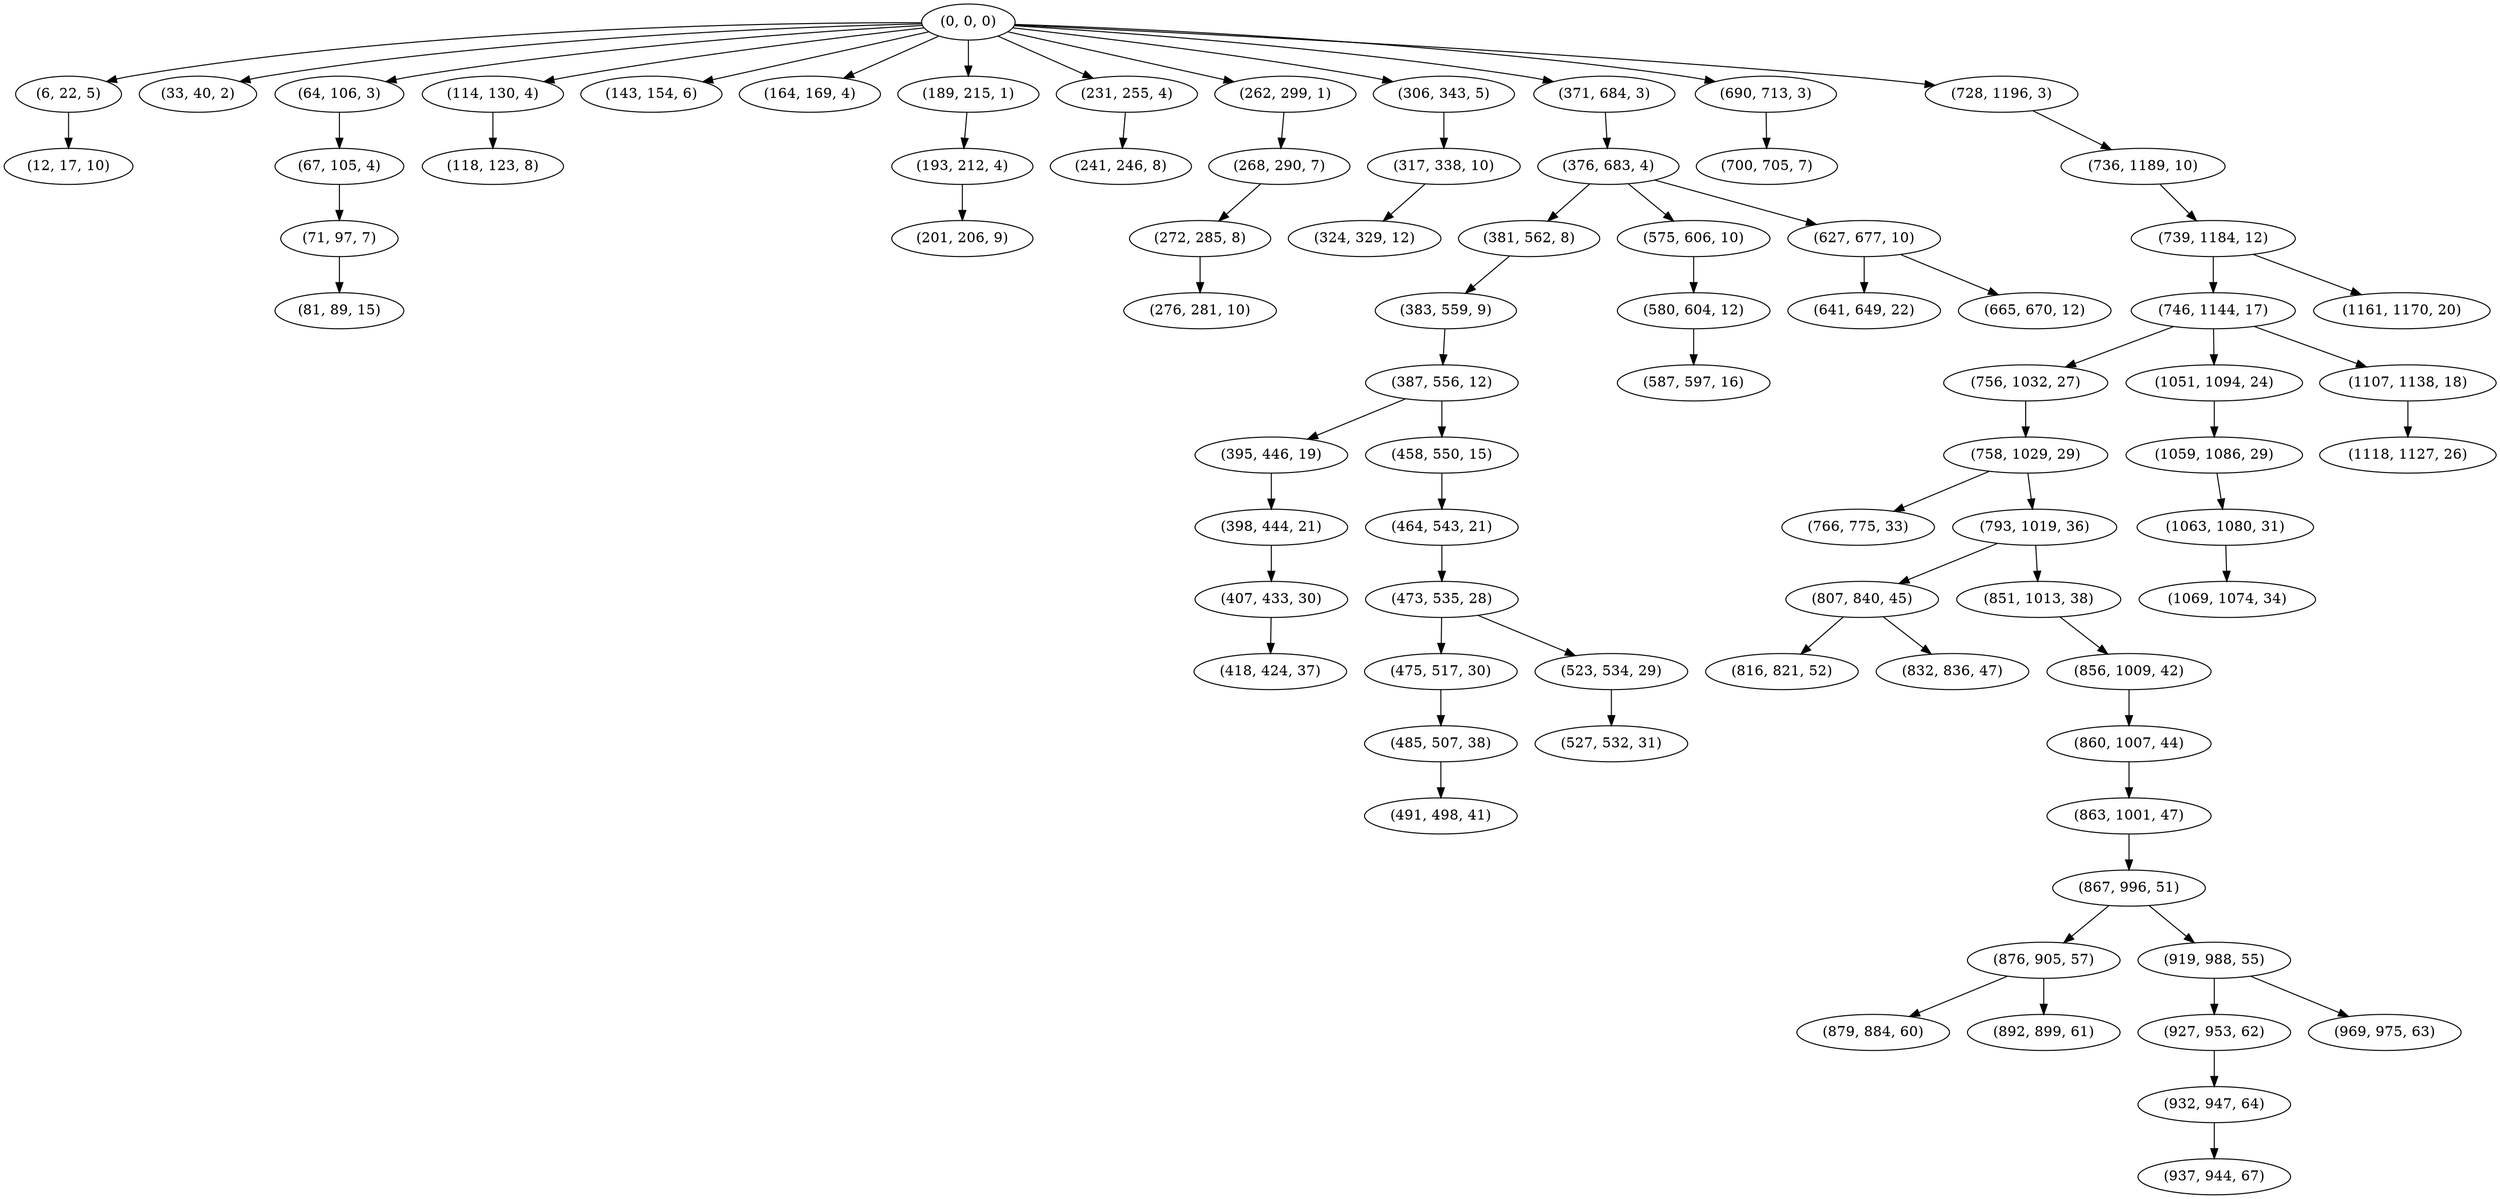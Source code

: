 digraph tree {
    "(0, 0, 0)";
    "(6, 22, 5)";
    "(12, 17, 10)";
    "(33, 40, 2)";
    "(64, 106, 3)";
    "(67, 105, 4)";
    "(71, 97, 7)";
    "(81, 89, 15)";
    "(114, 130, 4)";
    "(118, 123, 8)";
    "(143, 154, 6)";
    "(164, 169, 4)";
    "(189, 215, 1)";
    "(193, 212, 4)";
    "(201, 206, 9)";
    "(231, 255, 4)";
    "(241, 246, 8)";
    "(262, 299, 1)";
    "(268, 290, 7)";
    "(272, 285, 8)";
    "(276, 281, 10)";
    "(306, 343, 5)";
    "(317, 338, 10)";
    "(324, 329, 12)";
    "(371, 684, 3)";
    "(376, 683, 4)";
    "(381, 562, 8)";
    "(383, 559, 9)";
    "(387, 556, 12)";
    "(395, 446, 19)";
    "(398, 444, 21)";
    "(407, 433, 30)";
    "(418, 424, 37)";
    "(458, 550, 15)";
    "(464, 543, 21)";
    "(473, 535, 28)";
    "(475, 517, 30)";
    "(485, 507, 38)";
    "(491, 498, 41)";
    "(523, 534, 29)";
    "(527, 532, 31)";
    "(575, 606, 10)";
    "(580, 604, 12)";
    "(587, 597, 16)";
    "(627, 677, 10)";
    "(641, 649, 22)";
    "(665, 670, 12)";
    "(690, 713, 3)";
    "(700, 705, 7)";
    "(728, 1196, 3)";
    "(736, 1189, 10)";
    "(739, 1184, 12)";
    "(746, 1144, 17)";
    "(756, 1032, 27)";
    "(758, 1029, 29)";
    "(766, 775, 33)";
    "(793, 1019, 36)";
    "(807, 840, 45)";
    "(816, 821, 52)";
    "(832, 836, 47)";
    "(851, 1013, 38)";
    "(856, 1009, 42)";
    "(860, 1007, 44)";
    "(863, 1001, 47)";
    "(867, 996, 51)";
    "(876, 905, 57)";
    "(879, 884, 60)";
    "(892, 899, 61)";
    "(919, 988, 55)";
    "(927, 953, 62)";
    "(932, 947, 64)";
    "(937, 944, 67)";
    "(969, 975, 63)";
    "(1051, 1094, 24)";
    "(1059, 1086, 29)";
    "(1063, 1080, 31)";
    "(1069, 1074, 34)";
    "(1107, 1138, 18)";
    "(1118, 1127, 26)";
    "(1161, 1170, 20)";
    "(0, 0, 0)" -> "(6, 22, 5)";
    "(0, 0, 0)" -> "(33, 40, 2)";
    "(0, 0, 0)" -> "(64, 106, 3)";
    "(0, 0, 0)" -> "(114, 130, 4)";
    "(0, 0, 0)" -> "(143, 154, 6)";
    "(0, 0, 0)" -> "(164, 169, 4)";
    "(0, 0, 0)" -> "(189, 215, 1)";
    "(0, 0, 0)" -> "(231, 255, 4)";
    "(0, 0, 0)" -> "(262, 299, 1)";
    "(0, 0, 0)" -> "(306, 343, 5)";
    "(0, 0, 0)" -> "(371, 684, 3)";
    "(0, 0, 0)" -> "(690, 713, 3)";
    "(0, 0, 0)" -> "(728, 1196, 3)";
    "(6, 22, 5)" -> "(12, 17, 10)";
    "(64, 106, 3)" -> "(67, 105, 4)";
    "(67, 105, 4)" -> "(71, 97, 7)";
    "(71, 97, 7)" -> "(81, 89, 15)";
    "(114, 130, 4)" -> "(118, 123, 8)";
    "(189, 215, 1)" -> "(193, 212, 4)";
    "(193, 212, 4)" -> "(201, 206, 9)";
    "(231, 255, 4)" -> "(241, 246, 8)";
    "(262, 299, 1)" -> "(268, 290, 7)";
    "(268, 290, 7)" -> "(272, 285, 8)";
    "(272, 285, 8)" -> "(276, 281, 10)";
    "(306, 343, 5)" -> "(317, 338, 10)";
    "(317, 338, 10)" -> "(324, 329, 12)";
    "(371, 684, 3)" -> "(376, 683, 4)";
    "(376, 683, 4)" -> "(381, 562, 8)";
    "(376, 683, 4)" -> "(575, 606, 10)";
    "(376, 683, 4)" -> "(627, 677, 10)";
    "(381, 562, 8)" -> "(383, 559, 9)";
    "(383, 559, 9)" -> "(387, 556, 12)";
    "(387, 556, 12)" -> "(395, 446, 19)";
    "(387, 556, 12)" -> "(458, 550, 15)";
    "(395, 446, 19)" -> "(398, 444, 21)";
    "(398, 444, 21)" -> "(407, 433, 30)";
    "(407, 433, 30)" -> "(418, 424, 37)";
    "(458, 550, 15)" -> "(464, 543, 21)";
    "(464, 543, 21)" -> "(473, 535, 28)";
    "(473, 535, 28)" -> "(475, 517, 30)";
    "(473, 535, 28)" -> "(523, 534, 29)";
    "(475, 517, 30)" -> "(485, 507, 38)";
    "(485, 507, 38)" -> "(491, 498, 41)";
    "(523, 534, 29)" -> "(527, 532, 31)";
    "(575, 606, 10)" -> "(580, 604, 12)";
    "(580, 604, 12)" -> "(587, 597, 16)";
    "(627, 677, 10)" -> "(641, 649, 22)";
    "(627, 677, 10)" -> "(665, 670, 12)";
    "(690, 713, 3)" -> "(700, 705, 7)";
    "(728, 1196, 3)" -> "(736, 1189, 10)";
    "(736, 1189, 10)" -> "(739, 1184, 12)";
    "(739, 1184, 12)" -> "(746, 1144, 17)";
    "(739, 1184, 12)" -> "(1161, 1170, 20)";
    "(746, 1144, 17)" -> "(756, 1032, 27)";
    "(746, 1144, 17)" -> "(1051, 1094, 24)";
    "(746, 1144, 17)" -> "(1107, 1138, 18)";
    "(756, 1032, 27)" -> "(758, 1029, 29)";
    "(758, 1029, 29)" -> "(766, 775, 33)";
    "(758, 1029, 29)" -> "(793, 1019, 36)";
    "(793, 1019, 36)" -> "(807, 840, 45)";
    "(793, 1019, 36)" -> "(851, 1013, 38)";
    "(807, 840, 45)" -> "(816, 821, 52)";
    "(807, 840, 45)" -> "(832, 836, 47)";
    "(851, 1013, 38)" -> "(856, 1009, 42)";
    "(856, 1009, 42)" -> "(860, 1007, 44)";
    "(860, 1007, 44)" -> "(863, 1001, 47)";
    "(863, 1001, 47)" -> "(867, 996, 51)";
    "(867, 996, 51)" -> "(876, 905, 57)";
    "(867, 996, 51)" -> "(919, 988, 55)";
    "(876, 905, 57)" -> "(879, 884, 60)";
    "(876, 905, 57)" -> "(892, 899, 61)";
    "(919, 988, 55)" -> "(927, 953, 62)";
    "(919, 988, 55)" -> "(969, 975, 63)";
    "(927, 953, 62)" -> "(932, 947, 64)";
    "(932, 947, 64)" -> "(937, 944, 67)";
    "(1051, 1094, 24)" -> "(1059, 1086, 29)";
    "(1059, 1086, 29)" -> "(1063, 1080, 31)";
    "(1063, 1080, 31)" -> "(1069, 1074, 34)";
    "(1107, 1138, 18)" -> "(1118, 1127, 26)";
}
